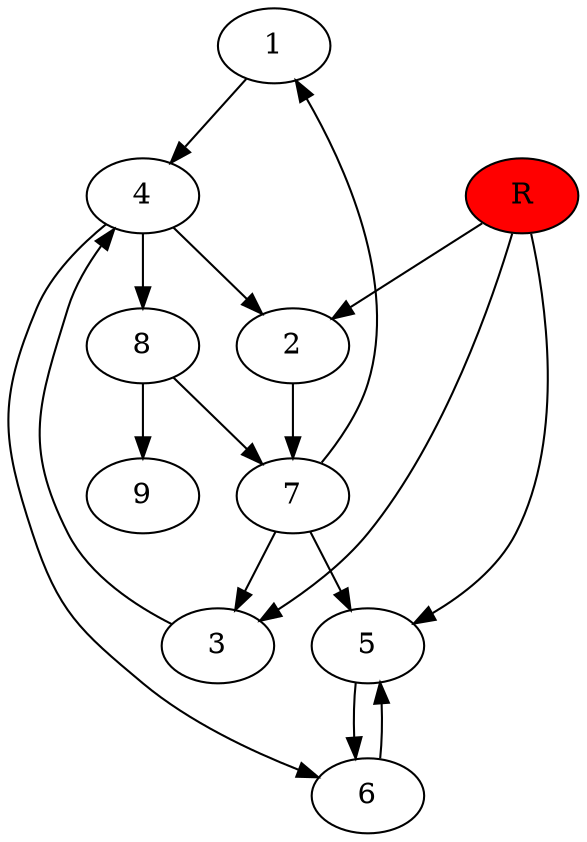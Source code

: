 digraph prb8785 {
	1
	2
	3
	4
	5
	6
	7
	8
	R [fillcolor="#ff0000" style=filled]
	1 -> 4
	2 -> 7
	3 -> 4
	4 -> 2
	4 -> 6
	4 -> 8
	5 -> 6
	6 -> 5
	7 -> 1
	7 -> 3
	7 -> 5
	8 -> 7
	8 -> 9
	R -> 2
	R -> 3
	R -> 5
}
